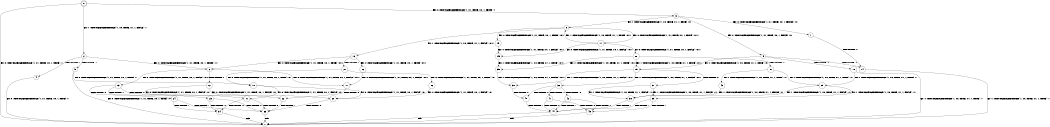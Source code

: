 digraph BCG {
size = "7, 10.5";
center = TRUE;
node [shape = circle];
0 [peripheries = 2];
0 -> 1 [label = "EX !0 !ATOMIC_EXCH_BRANCH (1, +1, TRUE, +0, 1, TRUE) !::"];
0 -> 2 [label = "EX !1 !ATOMIC_EXCH_BRANCH (1, +0, TRUE, +1, 1, FALSE) !::"];
0 -> 3 [label = "EX !0 !ATOMIC_EXCH_BRANCH (1, +1, TRUE, +0, 1, TRUE) !::"];
2 -> 4 [label = "TERMINATE !1"];
2 -> 5 [label = "TERMINATE !1"];
2 -> 6 [label = "EX !0 !ATOMIC_EXCH_BRANCH (1, +1, TRUE, +0, 1, TRUE) !:1:"];
3 -> 7 [label = "EX !0 !ATOMIC_EXCH_BRANCH (1, +1, TRUE, +0, 1, FALSE) !:0:"];
3 -> 8 [label = "EX !1 !ATOMIC_EXCH_BRANCH (1, +0, TRUE, +1, 1, TRUE) !:0:"];
3 -> 9 [label = "EX !0 !ATOMIC_EXCH_BRANCH (1, +1, TRUE, +0, 1, FALSE) !:0:"];
4 -> 1 [label = "EX !0 !ATOMIC_EXCH_BRANCH (1, +1, TRUE, +0, 1, TRUE) !::"];
5 -> 1 [label = "EX !0 !ATOMIC_EXCH_BRANCH (1, +1, TRUE, +0, 1, TRUE) !::"];
5 -> 10 [label = "EX !0 !ATOMIC_EXCH_BRANCH (1, +1, TRUE, +0, 1, TRUE) !::"];
6 -> 11 [label = "EX !0 !ATOMIC_EXCH_BRANCH (1, +1, TRUE, +0, 1, FALSE) !:0:1:"];
6 -> 12 [label = "TERMINATE !1"];
6 -> 13 [label = "EX !0 !ATOMIC_EXCH_BRANCH (1, +1, TRUE, +0, 1, FALSE) !:0:1:"];
7 -> 14 [label = "TERMINATE !0"];
8 -> 15 [label = "EX !0 !ATOMIC_EXCH_BRANCH (1, +1, TRUE, +0, 1, TRUE) !:0:1:"];
8 -> 16 [label = "EX !1 !ATOMIC_EXCH_BRANCH (1, +0, TRUE, +1, 1, FALSE) !:0:1:"];
8 -> 17 [label = "EX !0 !ATOMIC_EXCH_BRANCH (1, +1, TRUE, +0, 1, TRUE) !:0:1:"];
9 -> 14 [label = "TERMINATE !0"];
9 -> 18 [label = "TERMINATE !0"];
9 -> 19 [label = "EX !1 !ATOMIC_EXCH_BRANCH (1, +0, TRUE, +1, 1, TRUE) !:0:"];
10 -> 20 [label = "EX !0 !ATOMIC_EXCH_BRANCH (1, +1, TRUE, +0, 1, FALSE) !:0:"];
10 -> 21 [label = "EX !0 !ATOMIC_EXCH_BRANCH (1, +1, TRUE, +0, 1, FALSE) !:0:"];
11 -> 22 [label = "TERMINATE !0"];
12 -> 20 [label = "EX !0 !ATOMIC_EXCH_BRANCH (1, +1, TRUE, +0, 1, FALSE) !:0:"];
12 -> 21 [label = "EX !0 !ATOMIC_EXCH_BRANCH (1, +1, TRUE, +0, 1, FALSE) !:0:"];
13 -> 22 [label = "TERMINATE !0"];
13 -> 23 [label = "TERMINATE !1"];
13 -> 24 [label = "TERMINATE !0"];
14 -> 1 [label = "EX !1 !ATOMIC_EXCH_BRANCH (1, +0, TRUE, +1, 1, TRUE) !::"];
15 -> 25 [label = "EX !0 !ATOMIC_EXCH_BRANCH (1, +1, TRUE, +0, 1, FALSE) !:0:1:"];
16 -> 26 [label = "EX !0 !ATOMIC_EXCH_BRANCH (1, +1, TRUE, +0, 1, TRUE) !:0:1:"];
16 -> 27 [label = "TERMINATE !1"];
16 -> 6 [label = "EX !0 !ATOMIC_EXCH_BRANCH (1, +1, TRUE, +0, 1, TRUE) !:0:1:"];
17 -> 25 [label = "EX !0 !ATOMIC_EXCH_BRANCH (1, +1, TRUE, +0, 1, FALSE) !:0:1:"];
17 -> 8 [label = "EX !1 !ATOMIC_EXCH_BRANCH (1, +0, TRUE, +1, 1, TRUE) !:0:1:"];
17 -> 28 [label = "EX !0 !ATOMIC_EXCH_BRANCH (1, +1, TRUE, +0, 1, FALSE) !:0:1:"];
18 -> 1 [label = "EX !1 !ATOMIC_EXCH_BRANCH (1, +0, TRUE, +1, 1, TRUE) !::"];
18 -> 29 [label = "EX !1 !ATOMIC_EXCH_BRANCH (1, +0, TRUE, +1, 1, TRUE) !::"];
19 -> 30 [label = "EX !1 !ATOMIC_EXCH_BRANCH (1, +0, TRUE, +1, 1, FALSE) !:0:1:"];
19 -> 31 [label = "TERMINATE !0"];
19 -> 32 [label = "EX !1 !ATOMIC_EXCH_BRANCH (1, +0, TRUE, +1, 1, FALSE) !:0:1:"];
20 -> 33 [label = "TERMINATE !0"];
21 -> 33 [label = "TERMINATE !0"];
21 -> 34 [label = "TERMINATE !0"];
22 -> 33 [label = "TERMINATE !1"];
23 -> 33 [label = "TERMINATE !0"];
23 -> 34 [label = "TERMINATE !0"];
24 -> 33 [label = "TERMINATE !1"];
24 -> 34 [label = "TERMINATE !1"];
25 -> 35 [label = "EX !1 !ATOMIC_EXCH_BRANCH (1, +0, TRUE, +1, 1, TRUE) !:0:1:"];
26 -> 11 [label = "EX !0 !ATOMIC_EXCH_BRANCH (1, +1, TRUE, +0, 1, FALSE) !:0:1:"];
27 -> 36 [label = "EX !0 !ATOMIC_EXCH_BRANCH (1, +1, TRUE, +0, 1, TRUE) !:0:"];
27 -> 10 [label = "EX !0 !ATOMIC_EXCH_BRANCH (1, +1, TRUE, +0, 1, TRUE) !:0:"];
28 -> 35 [label = "EX !1 !ATOMIC_EXCH_BRANCH (1, +0, TRUE, +1, 1, TRUE) !:0:1:"];
28 -> 37 [label = "TERMINATE !0"];
28 -> 19 [label = "EX !1 !ATOMIC_EXCH_BRANCH (1, +0, TRUE, +1, 1, TRUE) !:0:1:"];
29 -> 38 [label = "EX !1 !ATOMIC_EXCH_BRANCH (1, +0, TRUE, +1, 1, FALSE) !:1:"];
29 -> 39 [label = "EX !1 !ATOMIC_EXCH_BRANCH (1, +0, TRUE, +1, 1, FALSE) !:1:"];
30 -> 40 [label = "TERMINATE !0"];
31 -> 38 [label = "EX !1 !ATOMIC_EXCH_BRANCH (1, +0, TRUE, +1, 1, FALSE) !:1:"];
31 -> 39 [label = "EX !1 !ATOMIC_EXCH_BRANCH (1, +0, TRUE, +1, 1, FALSE) !:1:"];
32 -> 40 [label = "TERMINATE !0"];
32 -> 41 [label = "TERMINATE !1"];
32 -> 42 [label = "TERMINATE !0"];
33 -> 1 [label = "exit"];
34 -> 1 [label = "exit"];
35 -> 30 [label = "EX !1 !ATOMIC_EXCH_BRANCH (1, +0, TRUE, +1, 1, FALSE) !:0:1:"];
36 -> 20 [label = "EX !0 !ATOMIC_EXCH_BRANCH (1, +1, TRUE, +0, 1, FALSE) !:0:"];
37 -> 43 [label = "EX !1 !ATOMIC_EXCH_BRANCH (1, +0, TRUE, +1, 1, TRUE) !:1:"];
37 -> 29 [label = "EX !1 !ATOMIC_EXCH_BRANCH (1, +0, TRUE, +1, 1, TRUE) !:1:"];
38 -> 44 [label = "TERMINATE !1"];
39 -> 44 [label = "TERMINATE !1"];
39 -> 45 [label = "TERMINATE !1"];
40 -> 44 [label = "TERMINATE !1"];
41 -> 44 [label = "TERMINATE !0"];
41 -> 45 [label = "TERMINATE !0"];
42 -> 44 [label = "TERMINATE !1"];
42 -> 45 [label = "TERMINATE !1"];
43 -> 38 [label = "EX !1 !ATOMIC_EXCH_BRANCH (1, +0, TRUE, +1, 1, FALSE) !:1:"];
44 -> 1 [label = "exit"];
45 -> 1 [label = "exit"];
}
